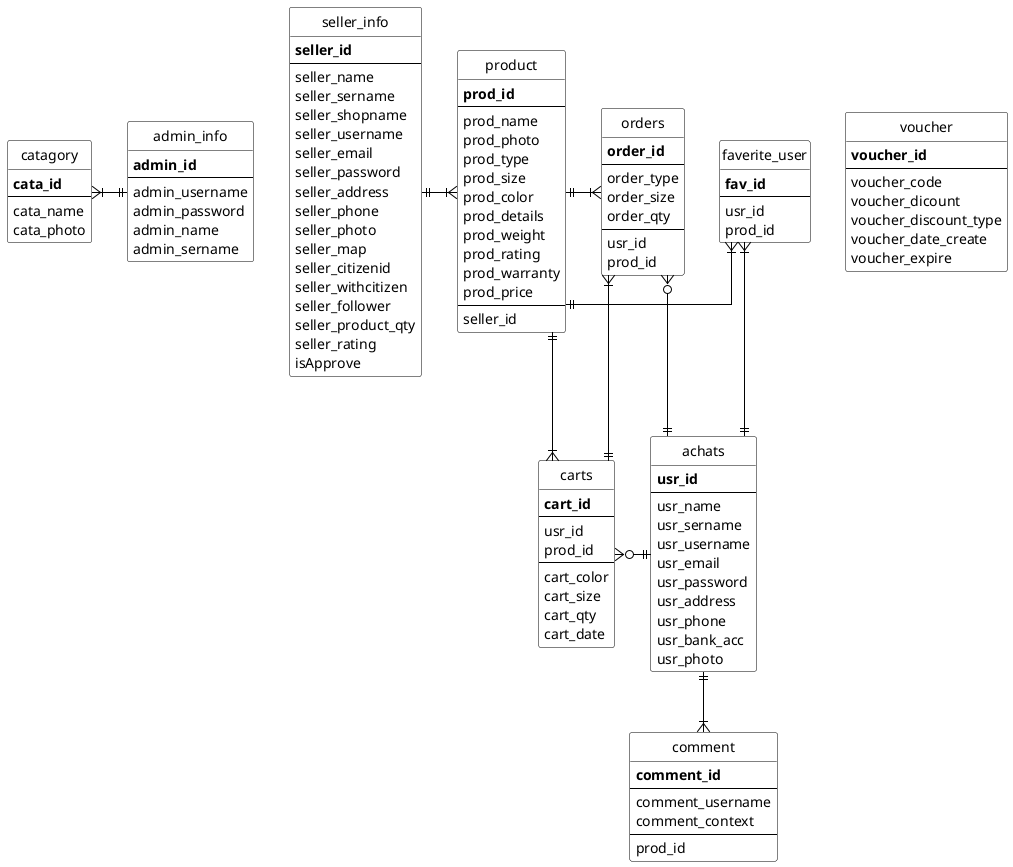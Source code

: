 @startuml name
  skinparam linetype ortho
  skinparam packageStyle rectangle
  skinparam shadowing false
  skinparam class {
    BackgroundColor White
    BorderColor Black
    ArrowColor Black
  }
  ' hide members
  hide circle

  entity achats {
    **usr_id**
    --
    usr_name
    usr_sername
    usr_username
    usr_email
    usr_password
    usr_address
    usr_phone
    usr_bank_acc
    usr_photo
  }

  entity admin_info {
    **admin_id**
    --
    admin_username
    admin_password
    admin_name
    admin_sername
  }

  entity seller_info {
    **seller_id**
    --
    seller_name
    seller_sername
    seller_shopname
    seller_username
    seller_email
    seller_password
    seller_address
    seller_phone
    seller_photo
    seller_map
    seller_citizenid
    seller_withcitizen
    seller_follower
    seller_product_qty
    seller_rating
    isApprove
  }

  entity carts {
    **cart_id**
    --
    usr_id
    prod_id
    --
    cart_color
    cart_size
    cart_qty
    cart_date
  }

  entity product {
    **prod_id**
    --
    prod_name
    prod_photo
    prod_type
    prod_size
    prod_color
    prod_details
    prod_weight
    prod_rating
    prod_warranty
    prod_price
    --
    seller_id
  }

  entity orders {
    **order_id**
    --
    order_type
    order_size
    order_qty
    --
    usr_id
    prod_id
  }

  entity catagory {
    **cata_id**
    --
    cata_name
    cata_photo
  }

  entity faverite_user {
    **fav_id**
    --
    usr_id
    prod_id
  }

  entity comment {
    **comment_id**
    --
    comment_username
    comment_context
    --
    prod_id
  }

  entity voucher {
    **voucher_id**
    --
    voucher_code
    voucher_dicount
    voucher_discount_type
    voucher_date_create
    voucher_expire
  }

  achats ||-up-|{ faverite_user
  achats ||-down-|{ comment
  achats ||-left-o{ carts
  achats ||-left-o{ orders
  product ||-right-|{ faverite_user
  carts ||-up-|{ orders
  seller_info ||-right-|{ product
  product ||-right-|{ carts
  product ||-right-|{ orders
  admin_info ||-left-|{ catagory

@enduml